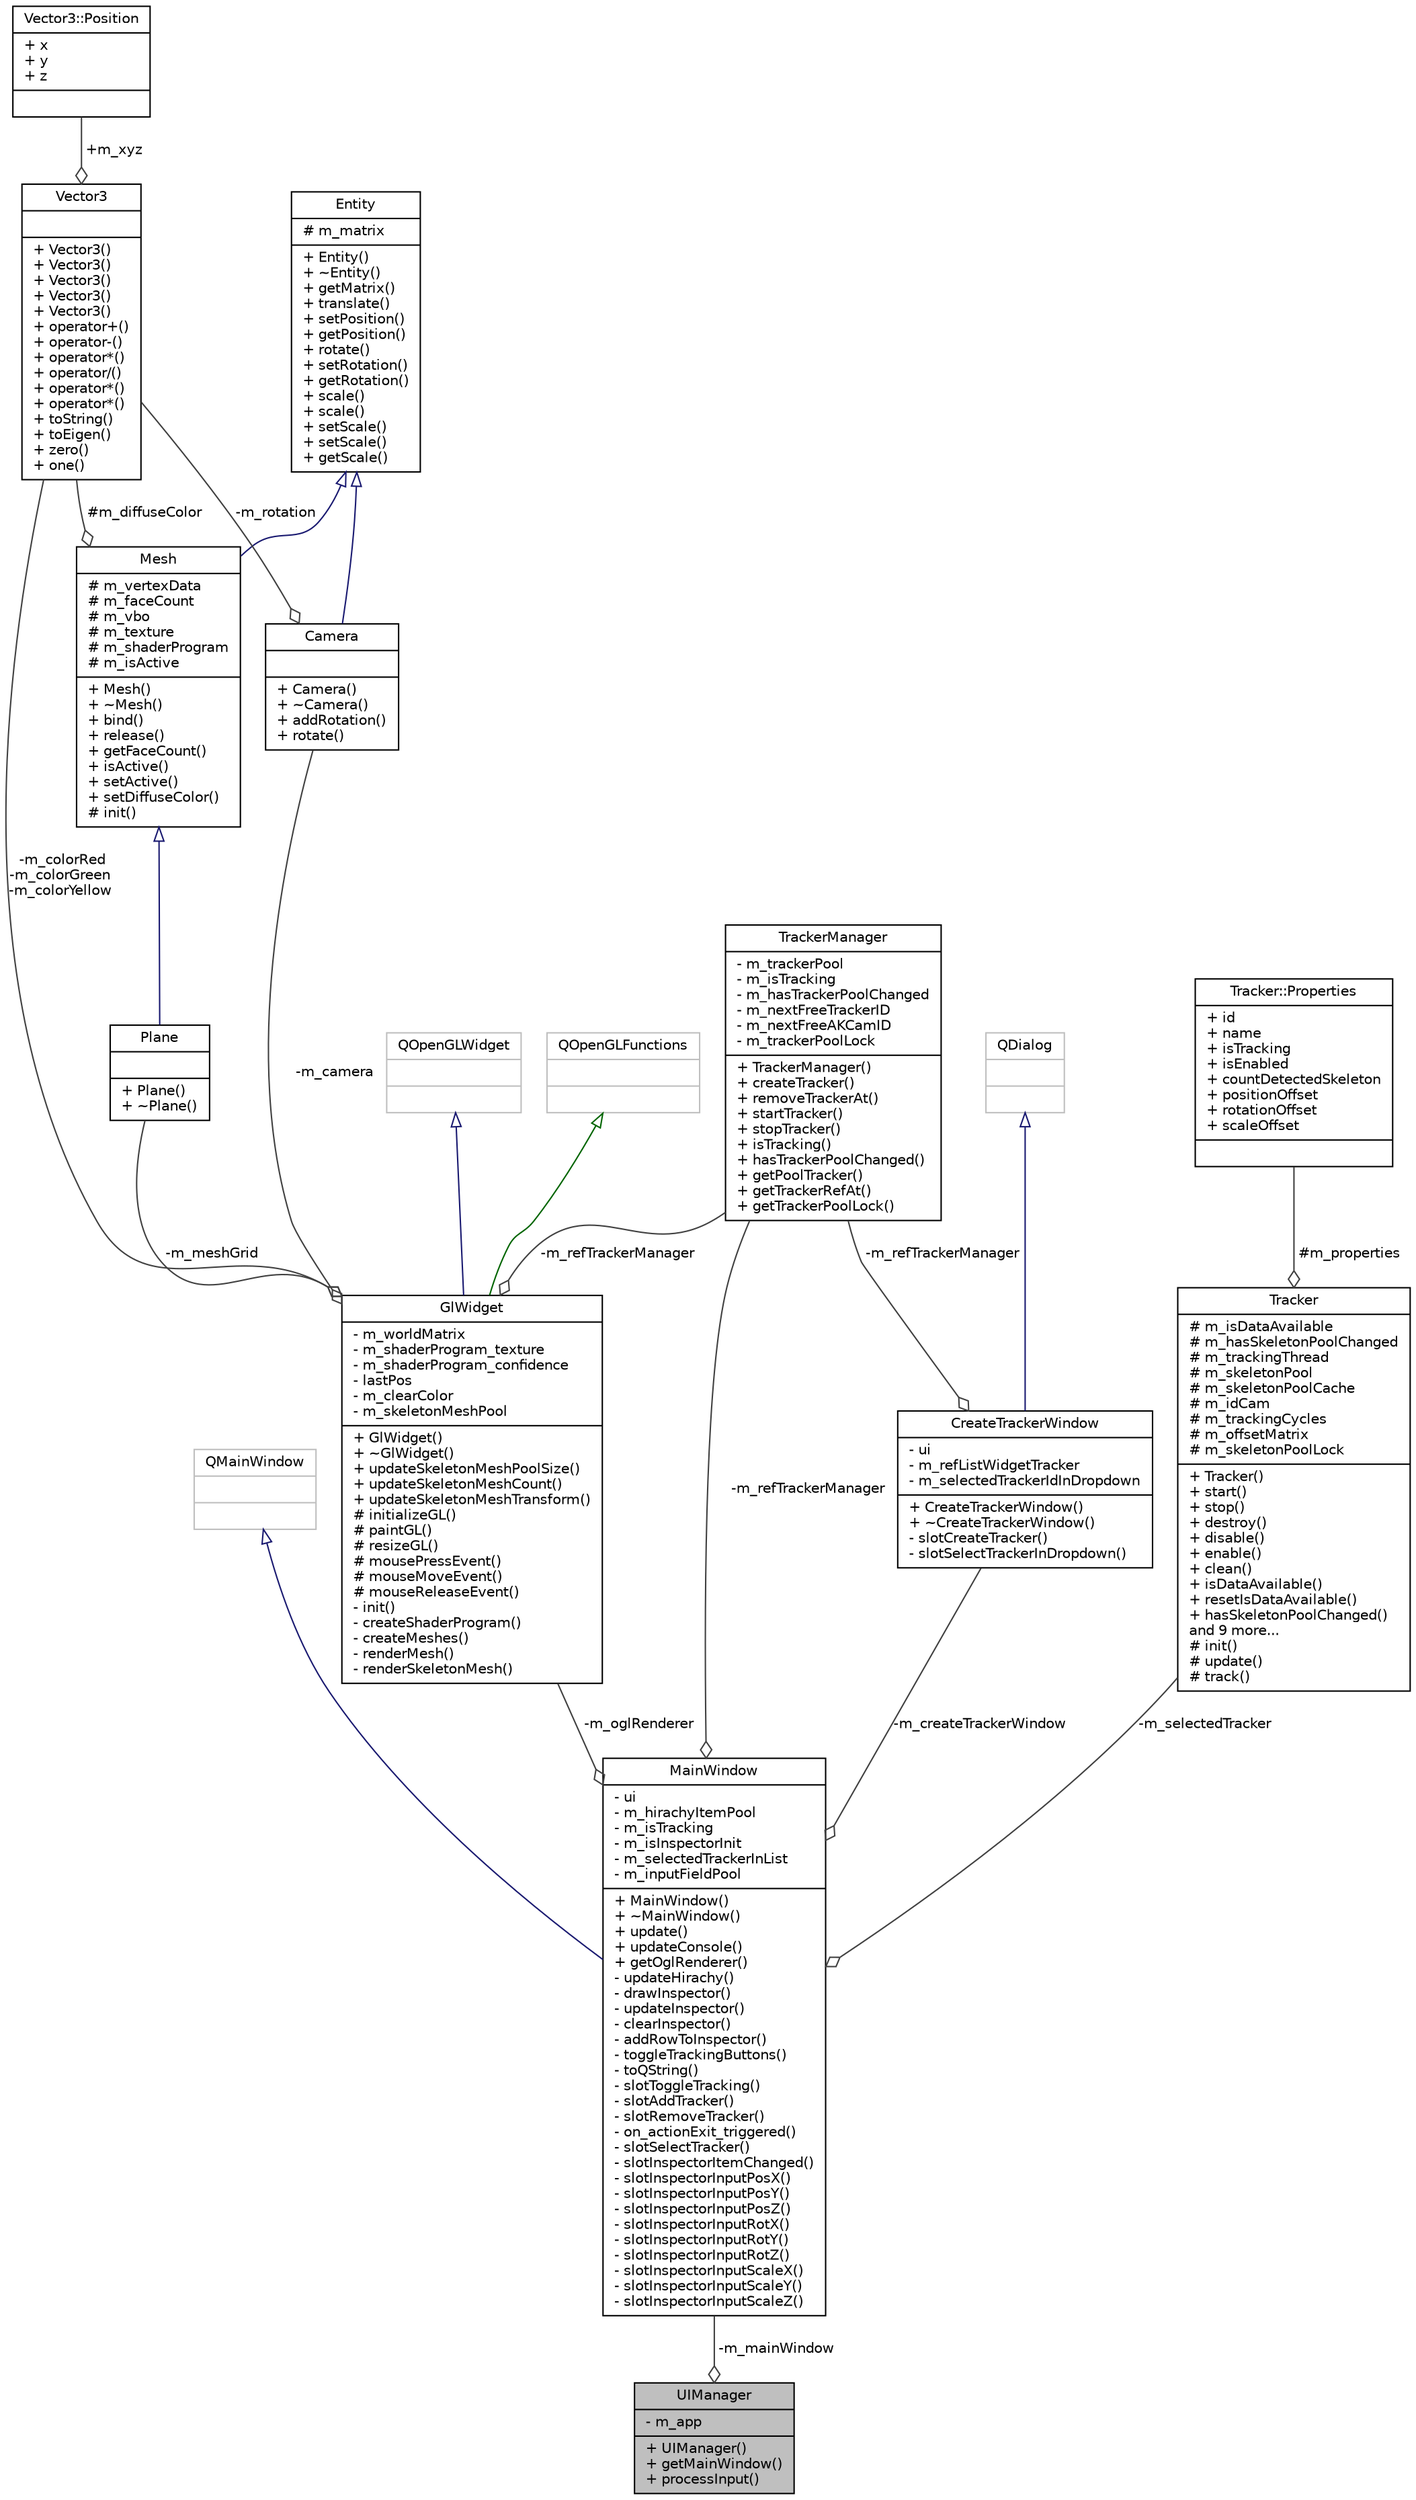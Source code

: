 digraph "UIManager"
{
 // LATEX_PDF_SIZE
  edge [fontname="Helvetica",fontsize="10",labelfontname="Helvetica",labelfontsize="10"];
  node [fontname="Helvetica",fontsize="10",shape=record];
  Node1 [label="{UIManager\n|- m_app\l|+ UIManager()\l+ getMainWindow()\l+ processInput()\l}",height=0.2,width=0.4,color="black", fillcolor="grey75", style="filled", fontcolor="black",tooltip=" "];
  Node2 -> Node1 [color="grey25",fontsize="10",style="solid",label=" -m_mainWindow" ,arrowhead="odiamond",fontname="Helvetica"];
  Node2 [label="{MainWindow\n|- ui\l- m_hirachyItemPool\l- m_isTracking\l- m_isInspectorInit\l- m_selectedTrackerInList\l- m_inputFieldPool\l|+ MainWindow()\l+ ~MainWindow()\l+ update()\l+ updateConsole()\l+ getOglRenderer()\l- updateHirachy()\l- drawInspector()\l- updateInspector()\l- clearInspector()\l- addRowToInspector()\l- toggleTrackingButtons()\l- toQString()\l- slotToggleTracking()\l- slotAddTracker()\l- slotRemoveTracker()\l- on_actionExit_triggered()\l- slotSelectTracker()\l- slotInspectorItemChanged()\l- slotInspectorInputPosX()\l- slotInspectorInputPosY()\l- slotInspectorInputPosZ()\l- slotInspectorInputRotX()\l- slotInspectorInputRotY()\l- slotInspectorInputRotZ()\l- slotInspectorInputScaleX()\l- slotInspectorInputScaleY()\l- slotInspectorInputScaleZ()\l}",height=0.2,width=0.4,color="black", fillcolor="white", style="filled",URL="$class_main_window.html",tooltip="Qt main Window wrapper containing slot methods."];
  Node3 -> Node2 [dir="back",color="midnightblue",fontsize="10",style="solid",arrowtail="onormal",fontname="Helvetica"];
  Node3 [label="{QMainWindow\n||}",height=0.2,width=0.4,color="grey75", fillcolor="white", style="filled",tooltip=" "];
  Node4 -> Node2 [color="grey25",fontsize="10",style="solid",label=" -m_oglRenderer" ,arrowhead="odiamond",fontname="Helvetica"];
  Node4 [label="{GlWidget\n|- m_worldMatrix\l- m_shaderProgram_texture\l- m_shaderProgram_confidence\l- lastPos\l- m_clearColor\l- m_skeletonMeshPool\l|+ GlWidget()\l+ ~GlWidget()\l+ updateSkeletonMeshPoolSize()\l+ updateSkeletonMeshCount()\l+ updateSkeletonMeshTransform()\l# initializeGL()\l# paintGL()\l# resizeGL()\l# mousePressEvent()\l# mouseMoveEvent()\l# mouseReleaseEvent()\l- init()\l- createShaderProgram()\l- createMeshes()\l- renderMesh()\l- renderSkeletonMesh()\l}",height=0.2,width=0.4,color="black", fillcolor="white", style="filled",URL="$class_gl_widget.html",tooltip=" "];
  Node5 -> Node4 [dir="back",color="midnightblue",fontsize="10",style="solid",arrowtail="onormal",fontname="Helvetica"];
  Node5 [label="{QOpenGLWidget\n||}",height=0.2,width=0.4,color="grey75", fillcolor="white", style="filled",tooltip=" "];
  Node6 -> Node4 [dir="back",color="darkgreen",fontsize="10",style="solid",arrowtail="onormal",fontname="Helvetica"];
  Node6 [label="{QOpenGLFunctions\n||}",height=0.2,width=0.4,color="grey75", fillcolor="white", style="filled",tooltip=" "];
  Node7 -> Node4 [color="grey25",fontsize="10",style="solid",label=" -m_refTrackerManager" ,arrowhead="odiamond",fontname="Helvetica"];
  Node7 [label="{TrackerManager\n|- m_trackerPool\l- m_isTracking\l- m_hasTrackerPoolChanged\l- m_nextFreeTrackerID\l- m_nextFreeAKCamID\l- m_trackerPoolLock\l|+ TrackerManager()\l+ createTracker()\l+ removeTrackerAt()\l+ startTracker()\l+ stopTracker()\l+ isTracking()\l+ hasTrackerPoolChanged()\l+ getPoolTracker()\l+ getTrackerRefAt()\l+ getTrackerPoolLock()\l}",height=0.2,width=0.4,color="black", fillcolor="white", style="filled",URL="$class_tracker_manager.html",tooltip="Manager for all types of tracker."];
  Node8 -> Node4 [color="grey25",fontsize="10",style="solid",label=" -m_camera" ,arrowhead="odiamond",fontname="Helvetica"];
  Node8 [label="{Camera\n||+ Camera()\l+ ~Camera()\l+ addRotation()\l+ rotate()\l}",height=0.2,width=0.4,color="black", fillcolor="white", style="filled",URL="$class_camera.html",tooltip=" "];
  Node9 -> Node8 [dir="back",color="midnightblue",fontsize="10",style="solid",arrowtail="onormal",fontname="Helvetica"];
  Node9 [label="{Entity\n|# m_matrix\l|+ Entity()\l+ ~Entity()\l+ getMatrix()\l+ translate()\l+ setPosition()\l+ getPosition()\l+ rotate()\l+ setRotation()\l+ getRotation()\l+ scale()\l+ scale()\l+ setScale()\l+ setScale()\l+ getScale()\l}",height=0.2,width=0.4,color="black", fillcolor="white", style="filled",URL="$class_entity.html",tooltip=" "];
  Node10 -> Node8 [color="grey25",fontsize="10",style="solid",label=" -m_rotation" ,arrowhead="odiamond",fontname="Helvetica"];
  Node10 [label="{Vector3\n||+ Vector3()\l+ Vector3()\l+ Vector3()\l+ Vector3()\l+ Vector3()\l+ operator+()\l+ operator-()\l+ operator*()\l+ operator/()\l+ operator*()\l+ operator*()\l+ toString()\l+ toEigen()\l+ zero()\l+ one()\l}",height=0.2,width=0.4,color="black", fillcolor="white", style="filled",URL="$class_vector3.html",tooltip="Utility Class."];
  Node11 -> Node10 [color="grey25",fontsize="10",style="solid",label=" +m_xyz" ,arrowhead="odiamond",fontname="Helvetica"];
  Node11 [label="{Vector3::Position\n|+ x\l+ y\l+ z\l|}",height=0.2,width=0.4,color="black", fillcolor="white", style="filled",URL="$struct_vector3_1_1_position.html",tooltip=" "];
  Node10 -> Node4 [color="grey25",fontsize="10",style="solid",label=" -m_colorRed\n-m_colorGreen\n-m_colorYellow" ,arrowhead="odiamond",fontname="Helvetica"];
  Node12 -> Node4 [color="grey25",fontsize="10",style="solid",label=" -m_meshGrid" ,arrowhead="odiamond",fontname="Helvetica"];
  Node12 [label="{Plane\n||+ Plane()\l+ ~Plane()\l}",height=0.2,width=0.4,color="black", fillcolor="white", style="filled",URL="$class_plane.html",tooltip=" "];
  Node13 -> Node12 [dir="back",color="midnightblue",fontsize="10",style="solid",arrowtail="onormal",fontname="Helvetica"];
  Node13 [label="{Mesh\n|# m_vertexData\l# m_faceCount\l# m_vbo\l# m_texture\l# m_shaderProgram\l# m_isActive\l|+ Mesh()\l+ ~Mesh()\l+ bind()\l+ release()\l+ getFaceCount()\l+ isActive()\l+ setActive()\l+ setDiffuseColor()\l# init()\l}",height=0.2,width=0.4,color="black", fillcolor="white", style="filled",URL="$class_mesh.html",tooltip=" "];
  Node9 -> Node13 [dir="back",color="midnightblue",fontsize="10",style="solid",arrowtail="onormal",fontname="Helvetica"];
  Node10 -> Node13 [color="grey25",fontsize="10",style="solid",label=" #m_diffuseColor" ,arrowhead="odiamond",fontname="Helvetica"];
  Node7 -> Node2 [color="grey25",fontsize="10",style="solid",label=" -m_refTrackerManager" ,arrowhead="odiamond",fontname="Helvetica"];
  Node14 -> Node2 [color="grey25",fontsize="10",style="solid",label=" -m_selectedTracker" ,arrowhead="odiamond",fontname="Helvetica"];
  Node14 [label="{Tracker\n|# m_isDataAvailable\l# m_hasSkeletonPoolChanged\l# m_trackingThread\l# m_skeletonPool\l# m_skeletonPoolCache\l# m_idCam\l# m_trackingCycles\l# m_offsetMatrix\l# m_skeletonPoolLock\l|+ Tracker()\l+ start()\l+ stop()\l+ destroy()\l+ disable()\l+ enable()\l+ clean()\l+ isDataAvailable()\l+ resetIsDataAvailable()\l+ hasSkeletonPoolChanged()\land 9 more...\l# init()\l# update()\l# track()\l}",height=0.2,width=0.4,color="black", fillcolor="white", style="filled",URL="$class_tracker.html",tooltip="Prototype class for implemetation - holds virtual methods."];
  Node15 -> Node14 [color="grey25",fontsize="10",style="solid",label=" #m_properties" ,arrowhead="odiamond",fontname="Helvetica"];
  Node15 [label="{Tracker::Properties\n|+ id\l+ name\l+ isTracking\l+ isEnabled\l+ countDetectedSkeleton\l+ positionOffset\l+ rotationOffset\l+ scaleOffset\l|}",height=0.2,width=0.4,color="black", fillcolor="white", style="filled",URL="$struct_tracker_1_1_properties.html",tooltip=" "];
  Node16 -> Node2 [color="grey25",fontsize="10",style="solid",label=" -m_createTrackerWindow" ,arrowhead="odiamond",fontname="Helvetica"];
  Node16 [label="{CreateTrackerWindow\n|- ui\l- m_refListWidgetTracker\l- m_selectedTrackerIdInDropdown\l|+ CreateTrackerWindow()\l+ ~CreateTrackerWindow()\l- slotCreateTracker()\l- slotSelectTrackerInDropdown()\l}",height=0.2,width=0.4,color="black", fillcolor="white", style="filled",URL="$class_create_tracker_window.html",tooltip="dialog for creating new trackers"];
  Node17 -> Node16 [dir="back",color="midnightblue",fontsize="10",style="solid",arrowtail="onormal",fontname="Helvetica"];
  Node17 [label="{QDialog\n||}",height=0.2,width=0.4,color="grey75", fillcolor="white", style="filled",tooltip=" "];
  Node7 -> Node16 [color="grey25",fontsize="10",style="solid",label=" -m_refTrackerManager" ,arrowhead="odiamond",fontname="Helvetica"];
}
